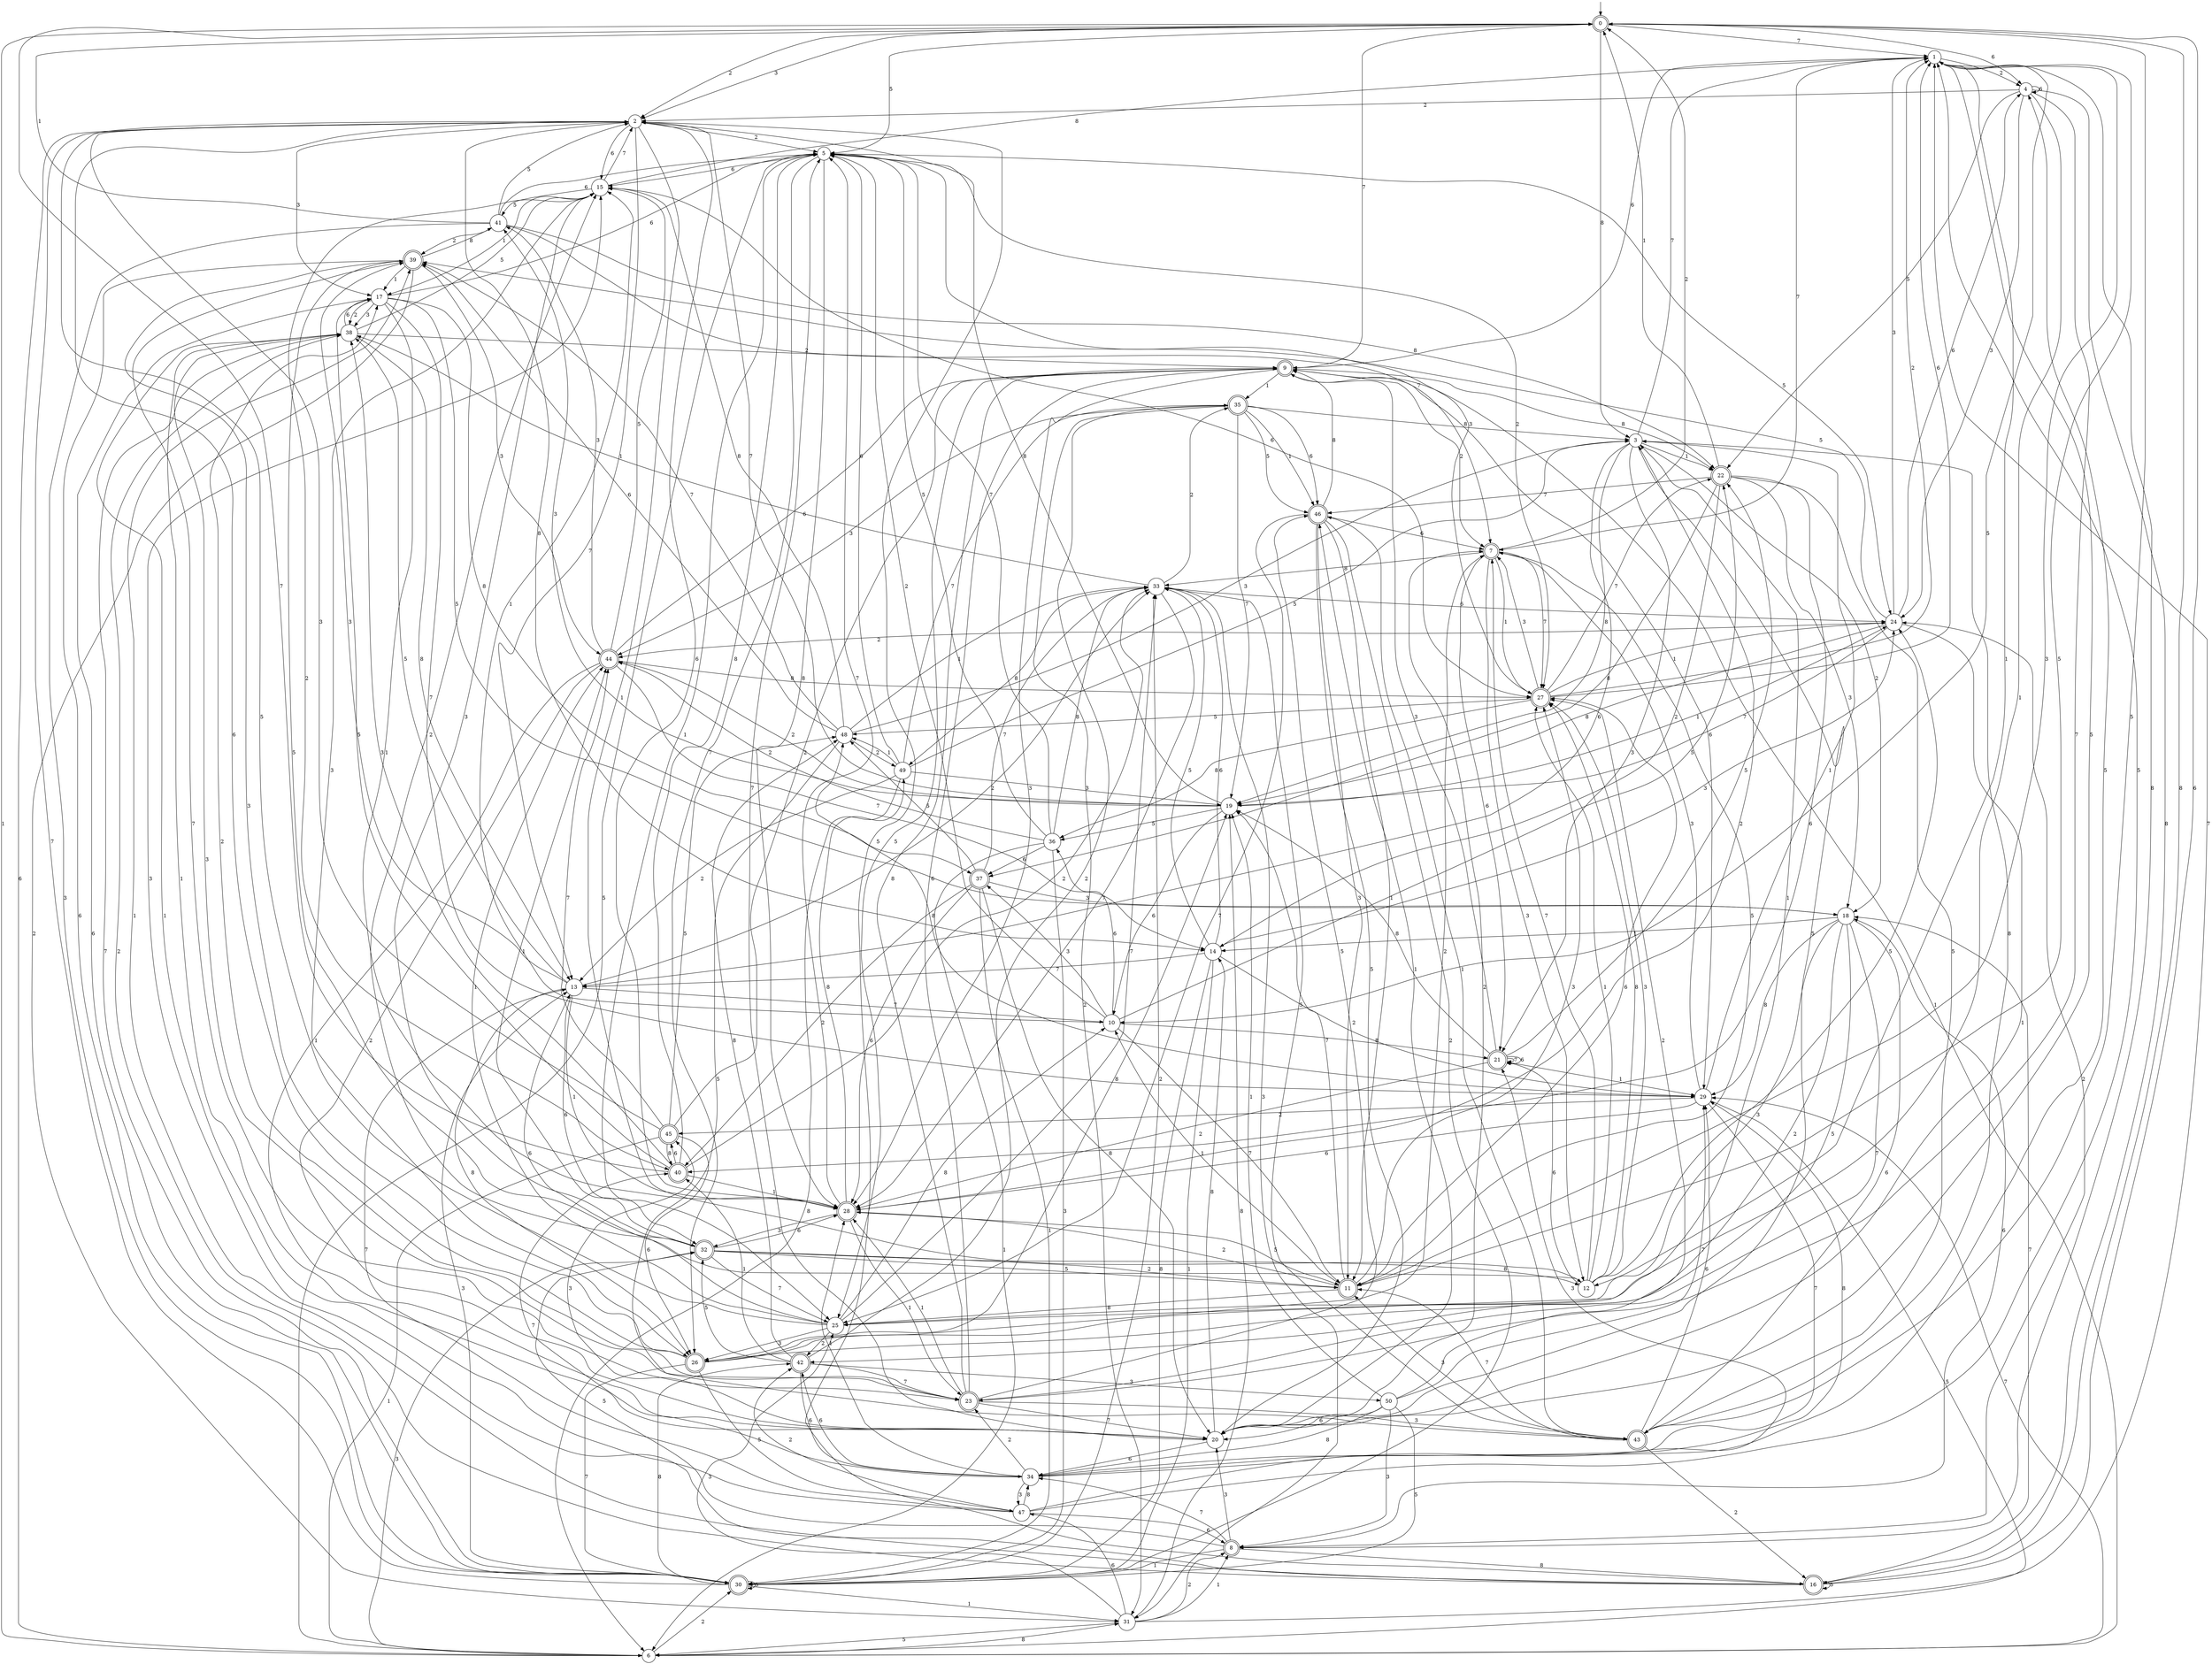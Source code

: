 digraph g {

	s0 [shape="doublecircle" label="0"];
	s1 [shape="circle" label="1"];
	s2 [shape="circle" label="2"];
	s3 [shape="circle" label="3"];
	s4 [shape="circle" label="4"];
	s5 [shape="circle" label="5"];
	s6 [shape="circle" label="6"];
	s7 [shape="doublecircle" label="7"];
	s8 [shape="doublecircle" label="8"];
	s9 [shape="doublecircle" label="9"];
	s10 [shape="circle" label="10"];
	s11 [shape="doublecircle" label="11"];
	s12 [shape="circle" label="12"];
	s13 [shape="circle" label="13"];
	s14 [shape="circle" label="14"];
	s15 [shape="circle" label="15"];
	s16 [shape="doublecircle" label="16"];
	s17 [shape="circle" label="17"];
	s18 [shape="circle" label="18"];
	s19 [shape="circle" label="19"];
	s20 [shape="circle" label="20"];
	s21 [shape="doublecircle" label="21"];
	s22 [shape="doublecircle" label="22"];
	s23 [shape="doublecircle" label="23"];
	s24 [shape="circle" label="24"];
	s25 [shape="circle" label="25"];
	s26 [shape="doublecircle" label="26"];
	s27 [shape="doublecircle" label="27"];
	s28 [shape="doublecircle" label="28"];
	s29 [shape="circle" label="29"];
	s30 [shape="doublecircle" label="30"];
	s31 [shape="circle" label="31"];
	s32 [shape="doublecircle" label="32"];
	s33 [shape="circle" label="33"];
	s34 [shape="circle" label="34"];
	s35 [shape="doublecircle" label="35"];
	s36 [shape="circle" label="36"];
	s37 [shape="doublecircle" label="37"];
	s38 [shape="circle" label="38"];
	s39 [shape="doublecircle" label="39"];
	s40 [shape="doublecircle" label="40"];
	s41 [shape="circle" label="41"];
	s42 [shape="doublecircle" label="42"];
	s43 [shape="doublecircle" label="43"];
	s44 [shape="doublecircle" label="44"];
	s45 [shape="doublecircle" label="45"];
	s46 [shape="doublecircle" label="46"];
	s47 [shape="circle" label="47"];
	s48 [shape="circle" label="48"];
	s49 [shape="circle" label="49"];
	s50 [shape="circle" label="50"];
	s0 -> s1 [label="7"];
	s0 -> s2 [label="2"];
	s0 -> s3 [label="8"];
	s0 -> s4 [label="6"];
	s0 -> s5 [label="5"];
	s0 -> s2 [label="3"];
	s0 -> s6 [label="1"];
	s1 -> s7 [label="7"];
	s1 -> s4 [label="2"];
	s1 -> s8 [label="8"];
	s1 -> s9 [label="6"];
	s1 -> s10 [label="5"];
	s1 -> s11 [label="3"];
	s1 -> s12 [label="1"];
	s2 -> s13 [label="7"];
	s2 -> s5 [label="2"];
	s2 -> s14 [label="8"];
	s2 -> s15 [label="6"];
	s2 -> s16 [label="5"];
	s2 -> s17 [label="3"];
	s2 -> s12 [label="1"];
	s3 -> s1 [label="7"];
	s3 -> s18 [label="2"];
	s3 -> s19 [label="8"];
	s3 -> s13 [label="6"];
	s3 -> s20 [label="5"];
	s3 -> s21 [label="3"];
	s3 -> s22 [label="1"];
	s4 -> s23 [label="7"];
	s4 -> s2 [label="2"];
	s4 -> s16 [label="8"];
	s4 -> s4 [label="6"];
	s4 -> s22 [label="5"];
	s4 -> s24 [label="3"];
	s4 -> s25 [label="1"];
	s5 -> s26 [label="7"];
	s5 -> s27 [label="2"];
	s5 -> s28 [label="8"];
	s5 -> s15 [label="6"];
	s5 -> s24 [label="5"];
	s5 -> s27 [label="3"];
	s5 -> s25 [label="1"];
	s6 -> s29 [label="7"];
	s6 -> s30 [label="2"];
	s6 -> s31 [label="8"];
	s6 -> s2 [label="6"];
	s6 -> s5 [label="5"];
	s6 -> s32 [label="3"];
	s6 -> s9 [label="1"];
	s7 -> s27 [label="7"];
	s7 -> s0 [label="2"];
	s7 -> s33 [label="8"];
	s7 -> s21 [label="6"];
	s7 -> s11 [label="5"];
	s7 -> s12 [label="3"];
	s7 -> s27 [label="1"];
	s8 -> s34 [label="7"];
	s8 -> s24 [label="2"];
	s8 -> s16 [label="8"];
	s8 -> s18 [label="6"];
	s8 -> s32 [label="5"];
	s8 -> s20 [label="3"];
	s8 -> s30 [label="1"];
	s9 -> s0 [label="7"];
	s9 -> s7 [label="2"];
	s9 -> s22 [label="8"];
	s9 -> s29 [label="6"];
	s9 -> s25 [label="5"];
	s9 -> s28 [label="3"];
	s9 -> s35 [label="1"];
	s10 -> s11 [label="7"];
	s10 -> s5 [label="2"];
	s10 -> s21 [label="8"];
	s10 -> s36 [label="6"];
	s10 -> s22 [label="5"];
	s10 -> s37 [label="3"];
	s10 -> s15 [label="1"];
	s11 -> s19 [label="7"];
	s11 -> s28 [label="2"];
	s11 -> s25 [label="8"];
	s11 -> s27 [label="6"];
	s11 -> s1 [label="5"];
	s11 -> s27 [label="3"];
	s11 -> s10 [label="1"];
	s12 -> s7 [label="7"];
	s12 -> s15 [label="2"];
	s12 -> s27 [label="8"];
	s12 -> s21 [label="6"];
	s12 -> s24 [label="5"];
	s12 -> s27 [label="3"];
	s12 -> s27 [label="1"];
	s13 -> s10 [label="7"];
	s13 -> s33 [label="2"];
	s13 -> s26 [label="8"];
	s13 -> s32 [label="6"];
	s13 -> s38 [label="5"];
	s13 -> s39 [label="3"];
	s13 -> s28 [label="1"];
	s14 -> s13 [label="7"];
	s14 -> s29 [label="2"];
	s14 -> s30 [label="8"];
	s14 -> s33 [label="6"];
	s14 -> s33 [label="5"];
	s14 -> s24 [label="3"];
	s14 -> s30 [label="1"];
	s15 -> s2 [label="7"];
	s15 -> s40 [label="2"];
	s15 -> s1 [label="8"];
	s15 -> s27 [label="6"];
	s15 -> s41 [label="5"];
	s15 -> s26 [label="3"];
	s15 -> s17 [label="1"];
	s16 -> s18 [label="7"];
	s16 -> s38 [label="2"];
	s16 -> s0 [label="8"];
	s16 -> s0 [label="6"];
	s16 -> s16 [label="5"];
	s16 -> s15 [label="3"];
	s16 -> s39 [label="1"];
	s17 -> s29 [label="7"];
	s17 -> s38 [label="2"];
	s17 -> s37 [label="8"];
	s17 -> s5 [label="6"];
	s17 -> s18 [label="5"];
	s17 -> s38 [label="3"];
	s17 -> s28 [label="1"];
	s18 -> s23 [label="7"];
	s18 -> s42 [label="2"];
	s18 -> s29 [label="8"];
	s18 -> s43 [label="6"];
	s18 -> s26 [label="5"];
	s18 -> s25 [label="3"];
	s18 -> s14 [label="1"];
	s19 -> s2 [label="7"];
	s19 -> s44 [label="2"];
	s19 -> s2 [label="8"];
	s19 -> s10 [label="6"];
	s19 -> s36 [label="5"];
	s19 -> s41 [label="3"];
	s19 -> s24 [label="1"];
	s20 -> s5 [label="7"];
	s20 -> s7 [label="2"];
	s20 -> s14 [label="8"];
	s20 -> s34 [label="6"];
	s20 -> s1 [label="5"];
	s20 -> s45 [label="3"];
	s20 -> s46 [label="1"];
	s21 -> s21 [label="7"];
	s21 -> s28 [label="2"];
	s21 -> s19 [label="8"];
	s21 -> s21 [label="6"];
	s21 -> s22 [label="5"];
	s21 -> s9 [label="3"];
	s21 -> s29 [label="1"];
	s22 -> s46 [label="7"];
	s22 -> s14 [label="2"];
	s22 -> s37 [label="8"];
	s22 -> s40 [label="6"];
	s22 -> s43 [label="5"];
	s22 -> s18 [label="3"];
	s22 -> s0 [label="1"];
	s23 -> s20 [label="7"];
	s23 -> s17 [label="2"];
	s23 -> s9 [label="8"];
	s23 -> s9 [label="6"];
	s23 -> s46 [label="5"];
	s23 -> s43 [label="3"];
	s23 -> s28 [label="1"];
	s24 -> s19 [label="7"];
	s24 -> s44 [label="2"];
	s24 -> s19 [label="8"];
	s24 -> s4 [label="6"];
	s24 -> s39 [label="5"];
	s24 -> s1 [label="3"];
	s24 -> s20 [label="1"];
	s25 -> s33 [label="7"];
	s25 -> s42 [label="2"];
	s25 -> s10 [label="8"];
	s25 -> s13 [label="6"];
	s25 -> s2 [label="5"];
	s25 -> s26 [label="3"];
	s25 -> s44 [label="1"];
	s26 -> s30 [label="7"];
	s26 -> s7 [label="2"];
	s26 -> s19 [label="8"];
	s26 -> s2 [label="6"];
	s26 -> s47 [label="5"];
	s26 -> s39 [label="3"];
	s26 -> s3 [label="1"];
	s27 -> s22 [label="7"];
	s27 -> s1 [label="2"];
	s27 -> s36 [label="8"];
	s27 -> s1 [label="6"];
	s27 -> s48 [label="5"];
	s27 -> s7 [label="3"];
	s27 -> s24 [label="1"];
	s28 -> s5 [label="7"];
	s28 -> s3 [label="2"];
	s28 -> s49 [label="8"];
	s28 -> s2 [label="6"];
	s28 -> s11 [label="5"];
	s28 -> s32 [label="3"];
	s28 -> s23 [label="1"];
	s29 -> s34 [label="7"];
	s29 -> s45 [label="2"];
	s29 -> s48 [label="8"];
	s29 -> s28 [label="6"];
	s29 -> s6 [label="5"];
	s29 -> s7 [label="3"];
	s29 -> s3 [label="1"];
	s30 -> s2 [label="7"];
	s30 -> s33 [label="2"];
	s30 -> s42 [label="8"];
	s30 -> s17 [label="6"];
	s30 -> s30 [label="5"];
	s30 -> s13 [label="3"];
	s30 -> s31 [label="1"];
	s31 -> s1 [label="7"];
	s31 -> s8 [label="2"];
	s31 -> s19 [label="8"];
	s31 -> s47 [label="6"];
	s31 -> s6 [label="5"];
	s31 -> s25 [label="3"];
	s31 -> s8 [label="1"];
	s32 -> s25 [label="7"];
	s32 -> s11 [label="2"];
	s32 -> s12 [label="8"];
	s32 -> s28 [label="6"];
	s32 -> s11 [label="5"];
	s32 -> s15 [label="3"];
	s32 -> s44 [label="1"];
	s33 -> s28 [label="7"];
	s33 -> s35 [label="2"];
	s33 -> s49 [label="8"];
	s33 -> s24 [label="6"];
	s33 -> s43 [label="5"];
	s33 -> s31 [label="3"];
	s33 -> s38 [label="1"];
	s34 -> s40 [label="7"];
	s34 -> s23 [label="2"];
	s34 -> s29 [label="8"];
	s34 -> s42 [label="6"];
	s34 -> s4 [label="5"];
	s34 -> s47 [label="3"];
	s34 -> s28 [label="1"];
	s35 -> s19 [label="7"];
	s35 -> s31 [label="2"];
	s35 -> s3 [label="8"];
	s35 -> s46 [label="6"];
	s35 -> s46 [label="5"];
	s35 -> s44 [label="3"];
	s35 -> s46 [label="1"];
	s36 -> s5 [label="7"];
	s36 -> s44 [label="2"];
	s36 -> s33 [label="8"];
	s36 -> s37 [label="6"];
	s36 -> s5 [label="5"];
	s36 -> s30 [label="3"];
	s36 -> s6 [label="1"];
	s37 -> s33 [label="7"];
	s37 -> s40 [label="2"];
	s37 -> s20 [label="8"];
	s37 -> s28 [label="6"];
	s37 -> s48 [label="5"];
	s37 -> s18 [label="3"];
	s37 -> s30 [label="1"];
	s38 -> s30 [label="7"];
	s38 -> s9 [label="2"];
	s38 -> s13 [label="8"];
	s38 -> s17 [label="6"];
	s38 -> s15 [label="5"];
	s38 -> s23 [label="3"];
	s38 -> s20 [label="1"];
	s39 -> s23 [label="7"];
	s39 -> s31 [label="2"];
	s39 -> s41 [label="8"];
	s39 -> s30 [label="6"];
	s39 -> s32 [label="5"];
	s39 -> s44 [label="3"];
	s39 -> s17 [label="1"];
	s40 -> s0 [label="7"];
	s40 -> s33 [label="2"];
	s40 -> s5 [label="8"];
	s40 -> s45 [label="6"];
	s40 -> s17 [label="5"];
	s40 -> s38 [label="3"];
	s40 -> s28 [label="1"];
	s41 -> s7 [label="7"];
	s41 -> s39 [label="2"];
	s41 -> s22 [label="8"];
	s41 -> s5 [label="6"];
	s41 -> s2 [label="5"];
	s41 -> s30 [label="3"];
	s41 -> s0 [label="1"];
	s42 -> s23 [label="7"];
	s42 -> s35 [label="2"];
	s42 -> s48 [label="8"];
	s42 -> s34 [label="6"];
	s42 -> s32 [label="5"];
	s42 -> s50 [label="3"];
	s42 -> s40 [label="1"];
	s43 -> s11 [label="7"];
	s43 -> s16 [label="2"];
	s43 -> s3 [label="8"];
	s43 -> s29 [label="6"];
	s43 -> s0 [label="5"];
	s43 -> s11 [label="3"];
	s43 -> s46 [label="1"];
	s44 -> s14 [label="7"];
	s44 -> s20 [label="2"];
	s44 -> s27 [label="8"];
	s44 -> s9 [label="6"];
	s44 -> s15 [label="5"];
	s44 -> s41 [label="3"];
	s44 -> s20 [label="1"];
	s45 -> s44 [label="7"];
	s45 -> s9 [label="2"];
	s45 -> s40 [label="8"];
	s45 -> s26 [label="6"];
	s45 -> s48 [label="5"];
	s45 -> s2 [label="3"];
	s45 -> s6 [label="1"];
	s46 -> s25 [label="7"];
	s46 -> s30 [label="2"];
	s46 -> s9 [label="8"];
	s46 -> s7 [label="6"];
	s46 -> s20 [label="5"];
	s46 -> s11 [label="3"];
	s46 -> s11 [label="1"];
	s47 -> s13 [label="7"];
	s47 -> s42 [label="2"];
	s47 -> s34 [label="8"];
	s47 -> s8 [label="6"];
	s47 -> s1 [label="5"];
	s47 -> s21 [label="3"];
	s47 -> s38 [label="1"];
	s48 -> s39 [label="7"];
	s48 -> s49 [label="2"];
	s48 -> s15 [label="8"];
	s48 -> s39 [label="6"];
	s48 -> s43 [label="5"];
	s48 -> s3 [label="3"];
	s48 -> s33 [label="1"];
	s49 -> s35 [label="7"];
	s49 -> s13 [label="2"];
	s49 -> s6 [label="8"];
	s49 -> s5 [label="6"];
	s49 -> s3 [label="5"];
	s49 -> s19 [label="3"];
	s49 -> s48 [label="1"];
	s50 -> s29 [label="7"];
	s50 -> s27 [label="2"];
	s50 -> s34 [label="8"];
	s50 -> s20 [label="6"];
	s50 -> s30 [label="5"];
	s50 -> s8 [label="3"];
	s50 -> s19 [label="1"];

__start0 [label="" shape="none" width="0" height="0"];
__start0 -> s0;

}

